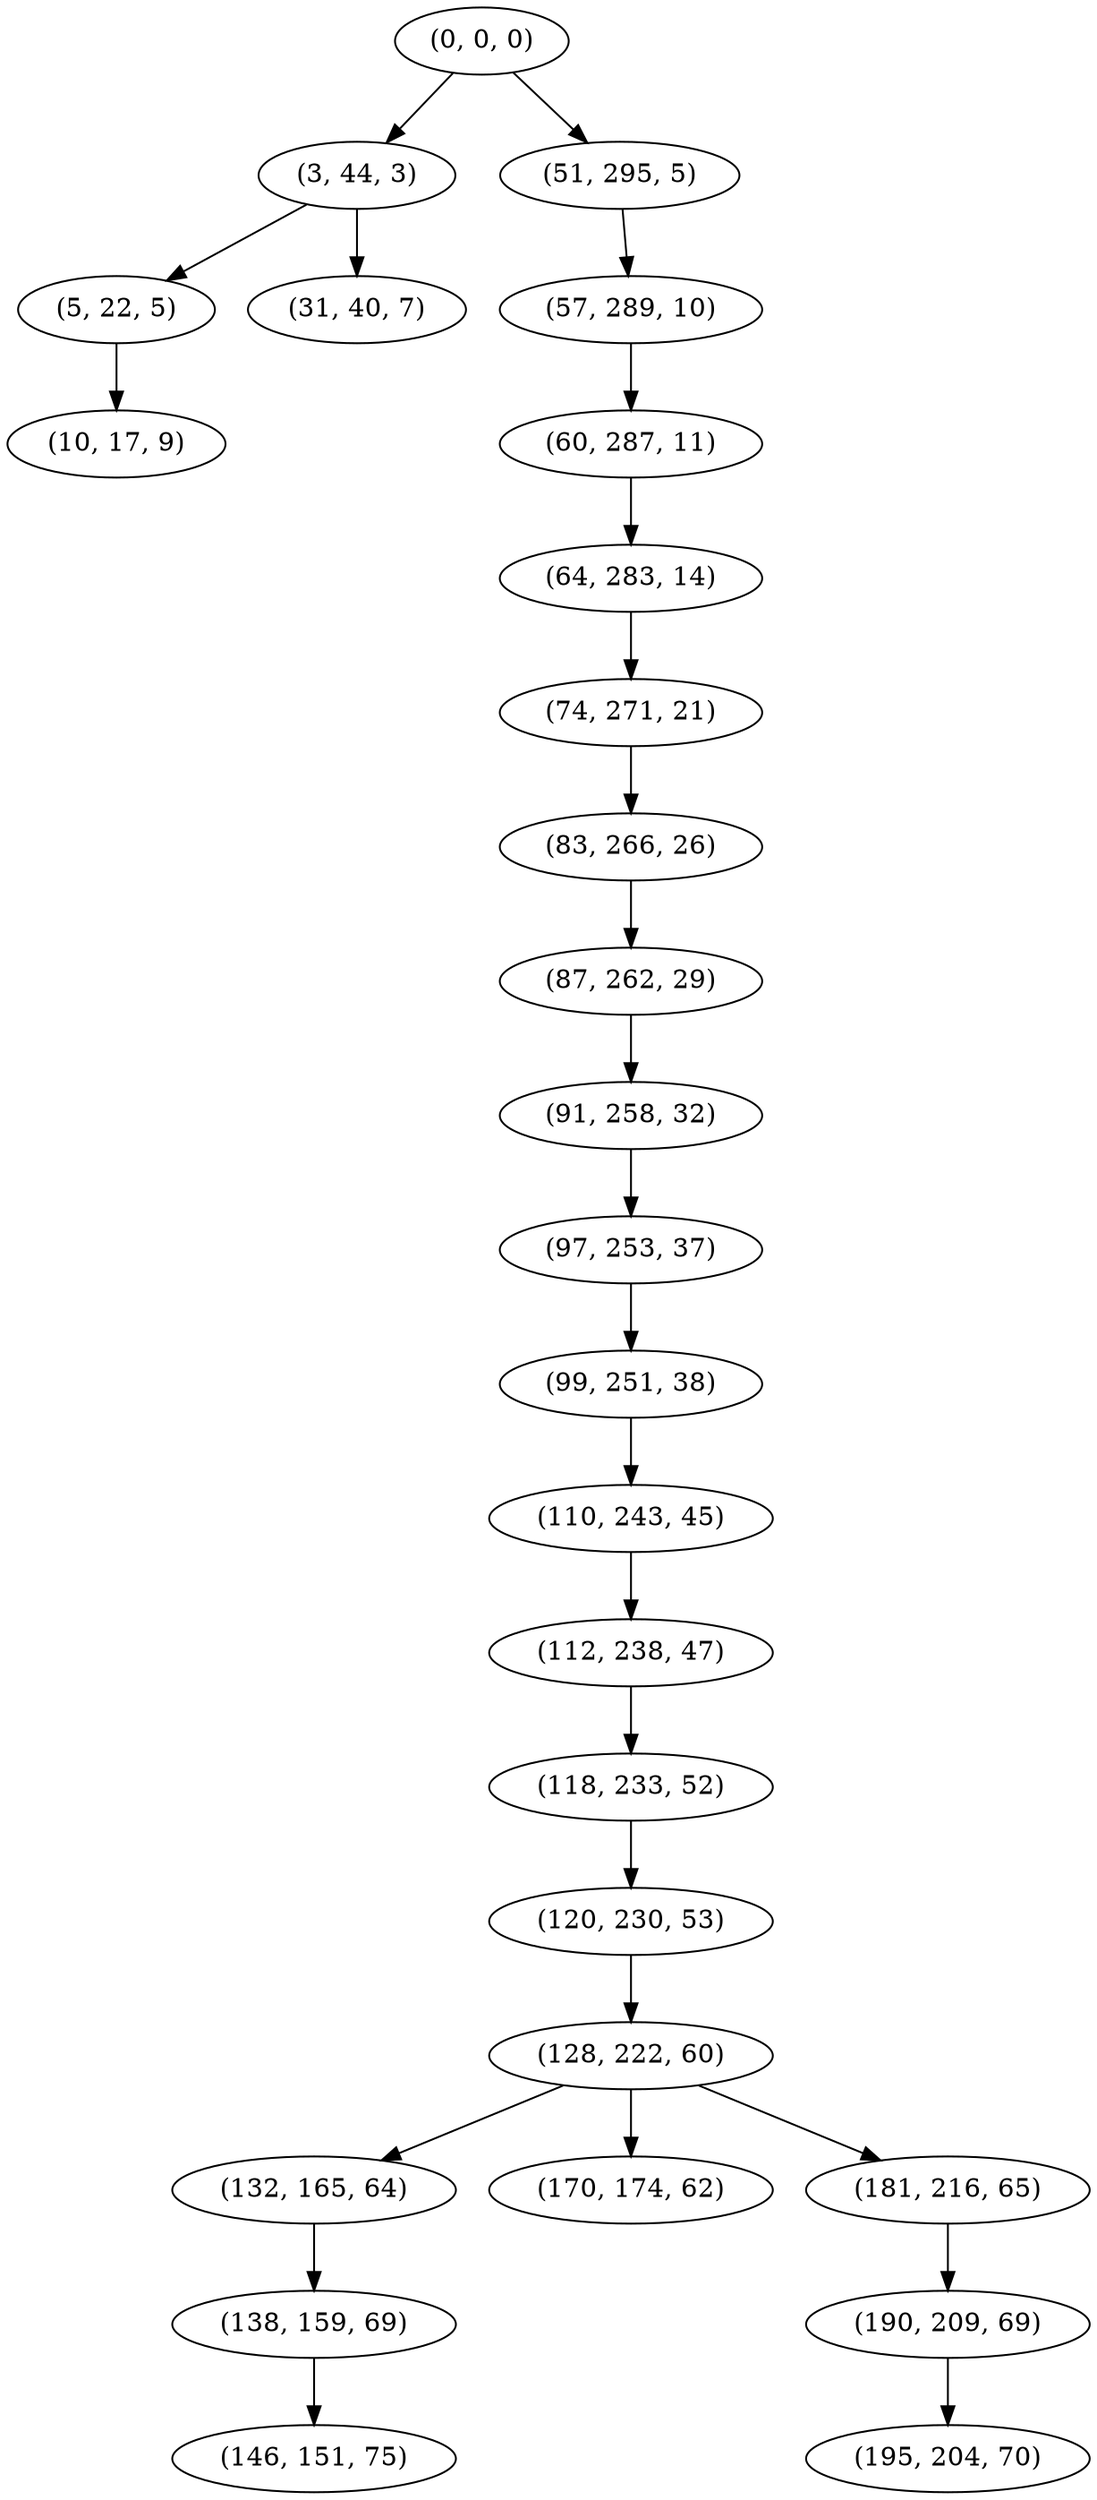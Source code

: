 digraph tree {
    "(0, 0, 0)";
    "(3, 44, 3)";
    "(5, 22, 5)";
    "(10, 17, 9)";
    "(31, 40, 7)";
    "(51, 295, 5)";
    "(57, 289, 10)";
    "(60, 287, 11)";
    "(64, 283, 14)";
    "(74, 271, 21)";
    "(83, 266, 26)";
    "(87, 262, 29)";
    "(91, 258, 32)";
    "(97, 253, 37)";
    "(99, 251, 38)";
    "(110, 243, 45)";
    "(112, 238, 47)";
    "(118, 233, 52)";
    "(120, 230, 53)";
    "(128, 222, 60)";
    "(132, 165, 64)";
    "(138, 159, 69)";
    "(146, 151, 75)";
    "(170, 174, 62)";
    "(181, 216, 65)";
    "(190, 209, 69)";
    "(195, 204, 70)";
    "(0, 0, 0)" -> "(3, 44, 3)";
    "(0, 0, 0)" -> "(51, 295, 5)";
    "(3, 44, 3)" -> "(5, 22, 5)";
    "(3, 44, 3)" -> "(31, 40, 7)";
    "(5, 22, 5)" -> "(10, 17, 9)";
    "(51, 295, 5)" -> "(57, 289, 10)";
    "(57, 289, 10)" -> "(60, 287, 11)";
    "(60, 287, 11)" -> "(64, 283, 14)";
    "(64, 283, 14)" -> "(74, 271, 21)";
    "(74, 271, 21)" -> "(83, 266, 26)";
    "(83, 266, 26)" -> "(87, 262, 29)";
    "(87, 262, 29)" -> "(91, 258, 32)";
    "(91, 258, 32)" -> "(97, 253, 37)";
    "(97, 253, 37)" -> "(99, 251, 38)";
    "(99, 251, 38)" -> "(110, 243, 45)";
    "(110, 243, 45)" -> "(112, 238, 47)";
    "(112, 238, 47)" -> "(118, 233, 52)";
    "(118, 233, 52)" -> "(120, 230, 53)";
    "(120, 230, 53)" -> "(128, 222, 60)";
    "(128, 222, 60)" -> "(132, 165, 64)";
    "(128, 222, 60)" -> "(170, 174, 62)";
    "(128, 222, 60)" -> "(181, 216, 65)";
    "(132, 165, 64)" -> "(138, 159, 69)";
    "(138, 159, 69)" -> "(146, 151, 75)";
    "(181, 216, 65)" -> "(190, 209, 69)";
    "(190, 209, 69)" -> "(195, 204, 70)";
}
